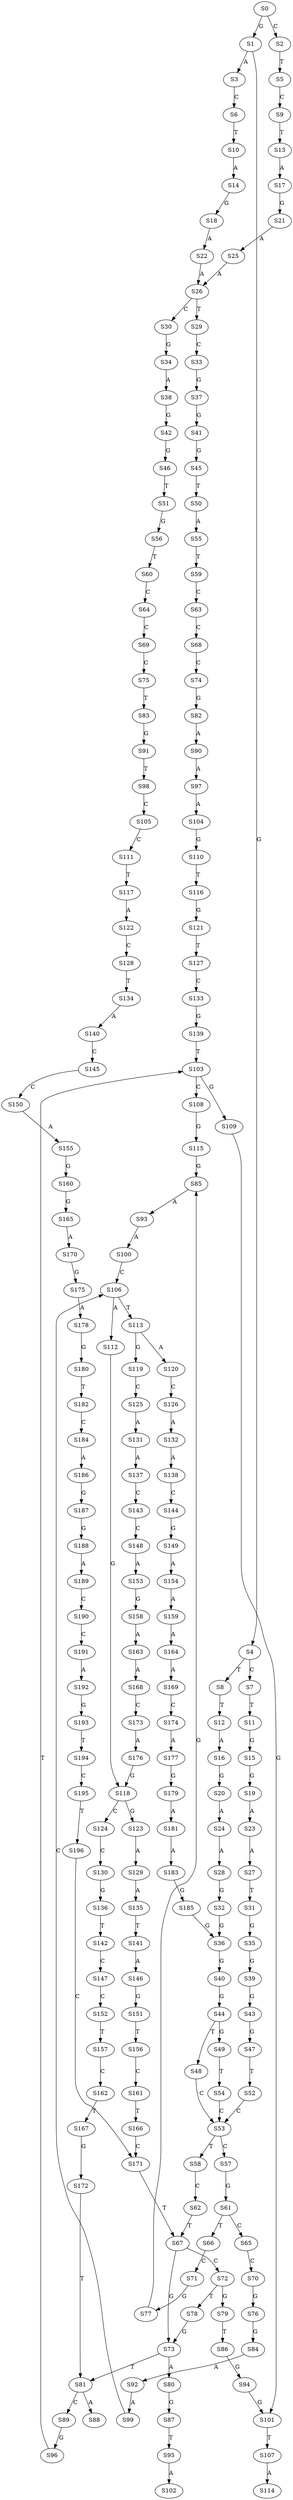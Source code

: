strict digraph  {
	S0 -> S1 [ label = G ];
	S0 -> S2 [ label = C ];
	S1 -> S3 [ label = A ];
	S1 -> S4 [ label = G ];
	S2 -> S5 [ label = T ];
	S3 -> S6 [ label = C ];
	S4 -> S7 [ label = C ];
	S4 -> S8 [ label = T ];
	S5 -> S9 [ label = C ];
	S6 -> S10 [ label = T ];
	S7 -> S11 [ label = T ];
	S8 -> S12 [ label = T ];
	S9 -> S13 [ label = T ];
	S10 -> S14 [ label = A ];
	S11 -> S15 [ label = G ];
	S12 -> S16 [ label = A ];
	S13 -> S17 [ label = A ];
	S14 -> S18 [ label = G ];
	S15 -> S19 [ label = G ];
	S16 -> S20 [ label = G ];
	S17 -> S21 [ label = G ];
	S18 -> S22 [ label = A ];
	S19 -> S23 [ label = A ];
	S20 -> S24 [ label = A ];
	S21 -> S25 [ label = A ];
	S22 -> S26 [ label = A ];
	S23 -> S27 [ label = A ];
	S24 -> S28 [ label = A ];
	S25 -> S26 [ label = A ];
	S26 -> S29 [ label = T ];
	S26 -> S30 [ label = C ];
	S27 -> S31 [ label = T ];
	S28 -> S32 [ label = G ];
	S29 -> S33 [ label = C ];
	S30 -> S34 [ label = G ];
	S31 -> S35 [ label = G ];
	S32 -> S36 [ label = G ];
	S33 -> S37 [ label = G ];
	S34 -> S38 [ label = A ];
	S35 -> S39 [ label = G ];
	S36 -> S40 [ label = G ];
	S37 -> S41 [ label = G ];
	S38 -> S42 [ label = G ];
	S39 -> S43 [ label = G ];
	S40 -> S44 [ label = G ];
	S41 -> S45 [ label = G ];
	S42 -> S46 [ label = G ];
	S43 -> S47 [ label = G ];
	S44 -> S48 [ label = T ];
	S44 -> S49 [ label = G ];
	S45 -> S50 [ label = T ];
	S46 -> S51 [ label = T ];
	S47 -> S52 [ label = T ];
	S48 -> S53 [ label = C ];
	S49 -> S54 [ label = T ];
	S50 -> S55 [ label = A ];
	S51 -> S56 [ label = G ];
	S52 -> S53 [ label = C ];
	S53 -> S57 [ label = C ];
	S53 -> S58 [ label = T ];
	S54 -> S53 [ label = C ];
	S55 -> S59 [ label = T ];
	S56 -> S60 [ label = T ];
	S57 -> S61 [ label = G ];
	S58 -> S62 [ label = C ];
	S59 -> S63 [ label = C ];
	S60 -> S64 [ label = C ];
	S61 -> S65 [ label = C ];
	S61 -> S66 [ label = T ];
	S62 -> S67 [ label = T ];
	S63 -> S68 [ label = C ];
	S64 -> S69 [ label = C ];
	S65 -> S70 [ label = C ];
	S66 -> S71 [ label = C ];
	S67 -> S72 [ label = C ];
	S67 -> S73 [ label = G ];
	S68 -> S74 [ label = C ];
	S69 -> S75 [ label = C ];
	S70 -> S76 [ label = G ];
	S71 -> S77 [ label = G ];
	S72 -> S78 [ label = T ];
	S72 -> S79 [ label = G ];
	S73 -> S80 [ label = A ];
	S73 -> S81 [ label = T ];
	S74 -> S82 [ label = G ];
	S75 -> S83 [ label = T ];
	S76 -> S84 [ label = G ];
	S77 -> S85 [ label = G ];
	S78 -> S73 [ label = G ];
	S79 -> S86 [ label = T ];
	S80 -> S87 [ label = G ];
	S81 -> S88 [ label = A ];
	S81 -> S89 [ label = C ];
	S82 -> S90 [ label = A ];
	S83 -> S91 [ label = G ];
	S84 -> S92 [ label = A ];
	S85 -> S93 [ label = A ];
	S86 -> S94 [ label = G ];
	S87 -> S95 [ label = T ];
	S89 -> S96 [ label = G ];
	S90 -> S97 [ label = A ];
	S91 -> S98 [ label = T ];
	S92 -> S99 [ label = A ];
	S93 -> S100 [ label = A ];
	S94 -> S101 [ label = G ];
	S95 -> S102 [ label = A ];
	S96 -> S103 [ label = T ];
	S97 -> S104 [ label = A ];
	S98 -> S105 [ label = C ];
	S99 -> S106 [ label = C ];
	S100 -> S106 [ label = C ];
	S101 -> S107 [ label = T ];
	S103 -> S108 [ label = C ];
	S103 -> S109 [ label = G ];
	S104 -> S110 [ label = G ];
	S105 -> S111 [ label = C ];
	S106 -> S112 [ label = A ];
	S106 -> S113 [ label = T ];
	S107 -> S114 [ label = A ];
	S108 -> S115 [ label = G ];
	S109 -> S101 [ label = G ];
	S110 -> S116 [ label = T ];
	S111 -> S117 [ label = T ];
	S112 -> S118 [ label = G ];
	S113 -> S119 [ label = G ];
	S113 -> S120 [ label = A ];
	S115 -> S85 [ label = G ];
	S116 -> S121 [ label = G ];
	S117 -> S122 [ label = A ];
	S118 -> S123 [ label = G ];
	S118 -> S124 [ label = C ];
	S119 -> S125 [ label = C ];
	S120 -> S126 [ label = C ];
	S121 -> S127 [ label = T ];
	S122 -> S128 [ label = C ];
	S123 -> S129 [ label = A ];
	S124 -> S130 [ label = C ];
	S125 -> S131 [ label = A ];
	S126 -> S132 [ label = A ];
	S127 -> S133 [ label = C ];
	S128 -> S134 [ label = T ];
	S129 -> S135 [ label = A ];
	S130 -> S136 [ label = G ];
	S131 -> S137 [ label = A ];
	S132 -> S138 [ label = A ];
	S133 -> S139 [ label = G ];
	S134 -> S140 [ label = A ];
	S135 -> S141 [ label = T ];
	S136 -> S142 [ label = T ];
	S137 -> S143 [ label = C ];
	S138 -> S144 [ label = C ];
	S139 -> S103 [ label = T ];
	S140 -> S145 [ label = C ];
	S141 -> S146 [ label = A ];
	S142 -> S147 [ label = C ];
	S143 -> S148 [ label = C ];
	S144 -> S149 [ label = G ];
	S145 -> S150 [ label = C ];
	S146 -> S151 [ label = G ];
	S147 -> S152 [ label = C ];
	S148 -> S153 [ label = A ];
	S149 -> S154 [ label = A ];
	S150 -> S155 [ label = A ];
	S151 -> S156 [ label = T ];
	S152 -> S157 [ label = T ];
	S153 -> S158 [ label = G ];
	S154 -> S159 [ label = A ];
	S155 -> S160 [ label = G ];
	S156 -> S161 [ label = C ];
	S157 -> S162 [ label = C ];
	S158 -> S163 [ label = A ];
	S159 -> S164 [ label = A ];
	S160 -> S165 [ label = G ];
	S161 -> S166 [ label = T ];
	S162 -> S167 [ label = T ];
	S163 -> S168 [ label = A ];
	S164 -> S169 [ label = A ];
	S165 -> S170 [ label = A ];
	S166 -> S171 [ label = C ];
	S167 -> S172 [ label = G ];
	S168 -> S173 [ label = C ];
	S169 -> S174 [ label = C ];
	S170 -> S175 [ label = G ];
	S171 -> S67 [ label = T ];
	S172 -> S81 [ label = T ];
	S173 -> S176 [ label = A ];
	S174 -> S177 [ label = A ];
	S175 -> S178 [ label = A ];
	S176 -> S118 [ label = G ];
	S177 -> S179 [ label = G ];
	S178 -> S180 [ label = G ];
	S179 -> S181 [ label = A ];
	S180 -> S182 [ label = T ];
	S181 -> S183 [ label = A ];
	S182 -> S184 [ label = C ];
	S183 -> S185 [ label = G ];
	S184 -> S186 [ label = A ];
	S185 -> S36 [ label = G ];
	S186 -> S187 [ label = G ];
	S187 -> S188 [ label = G ];
	S188 -> S189 [ label = A ];
	S189 -> S190 [ label = C ];
	S190 -> S191 [ label = C ];
	S191 -> S192 [ label = A ];
	S192 -> S193 [ label = G ];
	S193 -> S194 [ label = T ];
	S194 -> S195 [ label = C ];
	S195 -> S196 [ label = T ];
	S196 -> S171 [ label = C ];
}
